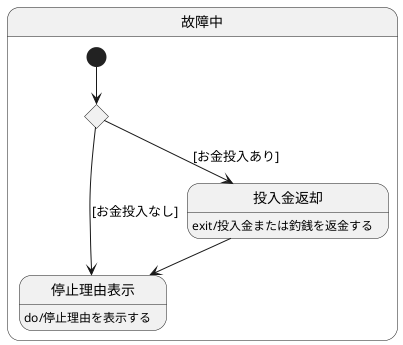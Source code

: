 
@startuml

state 故障中 {
    state c3 <<choice>>
    [*] --> c3
    停止理由表示 : do/停止理由を表示する
    c3 --> 停止理由表示: [お金投入なし]
    投入金返却 : exit/投入金または釣銭を返金する
    c3 --> 投入金返却 : [お金投入あり]
    投入金返却 --> 停止理由表示
}

@enduml